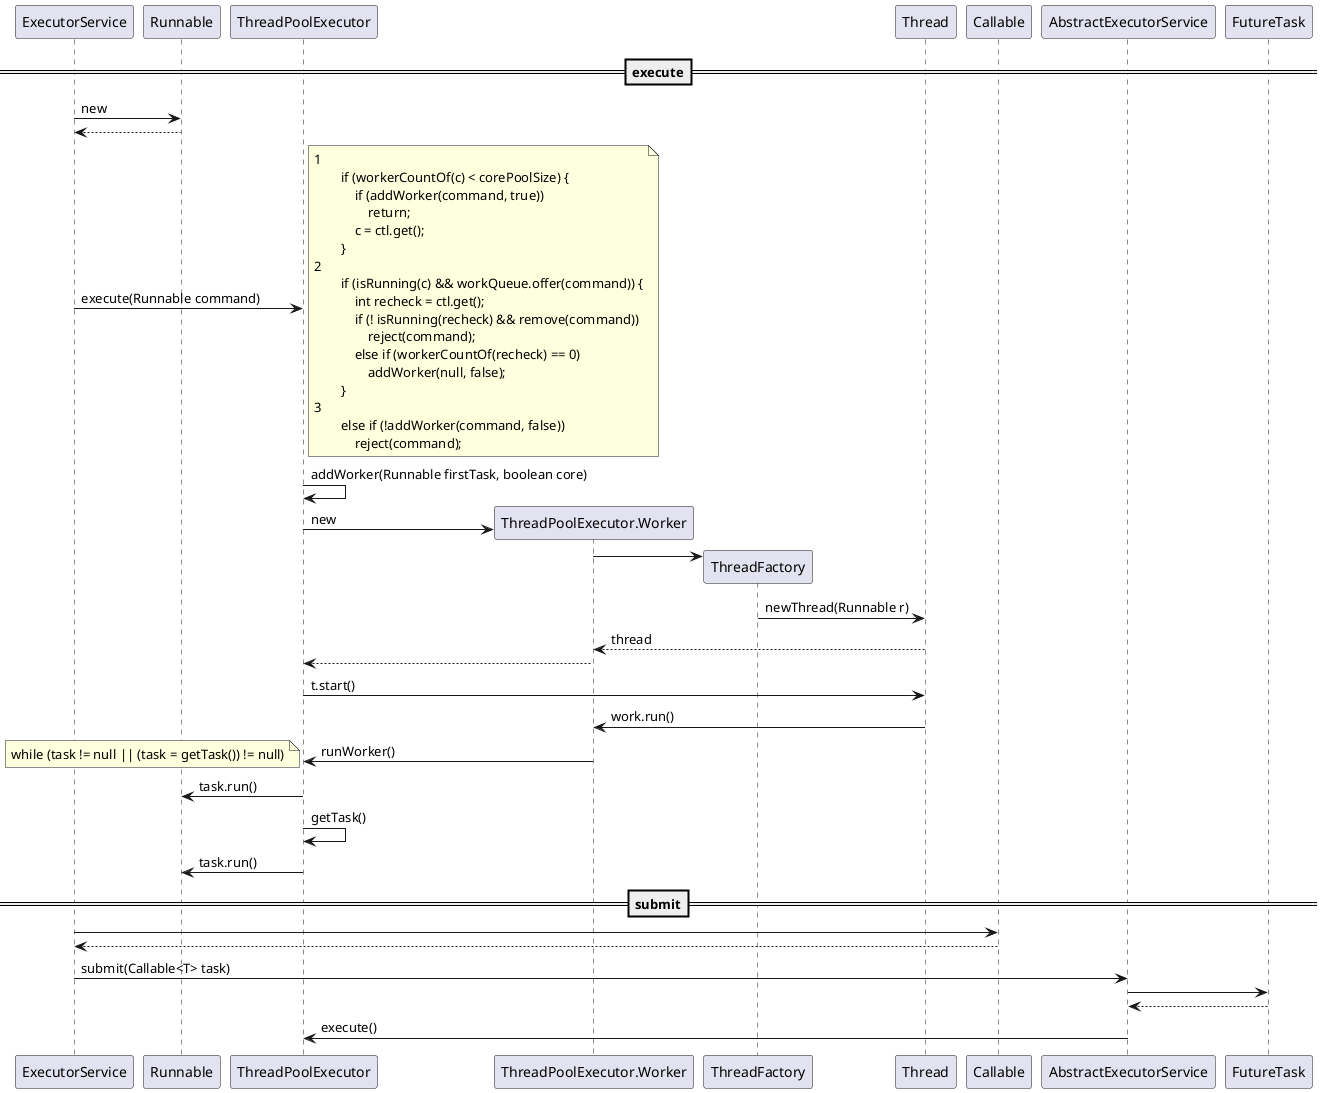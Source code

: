 @startuml
==execute==
ExecutorService -> Runnable:new
Runnable --> ExecutorService
ExecutorService -> ThreadPoolExecutor:execute(Runnable command)

note right
1
        if (workerCountOf(c) < corePoolSize) {
            if (addWorker(command, true))
                return;
            c = ctl.get();
        }
2
        if (isRunning(c) && workQueue.offer(command)) {
            int recheck = ctl.get();
            if (! isRunning(recheck) && remove(command))
                reject(command);
            else if (workerCountOf(recheck) == 0)
                addWorker(null, false);
        }
3
        else if (!addWorker(command, false))
            reject(command);
end note

ThreadPoolExecutor -> ThreadPoolExecutor:addWorker(Runnable firstTask, boolean core)
participant "ThreadPoolExecutor.Worker" as Worker
create Worker
ThreadPoolExecutor -> Worker:new

create ThreadFactory
Worker -> ThreadFactory
ThreadFactory ->Thread:newThread(Runnable r)
Thread --> Worker:thread
Worker --> ThreadPoolExecutor

ThreadPoolExecutor -> Thread:t.start()
Thread -> Worker:work.run()
Worker -> ThreadPoolExecutor:runWorker()
note left
while (task != null || (task = getTask()) != null)
end note
ThreadPoolExecutor -> Runnable:task.run()

ThreadPoolExecutor -> ThreadPoolExecutor:getTask()
ThreadPoolExecutor -> Runnable:task.run()


==submit==
ExecutorService -> Callable
Callable --> ExecutorService
ExecutorService -> AbstractExecutorService:submit(Callable<T> task)
AbstractExecutorService -> FutureTask
FutureTask --> AbstractExecutorService
AbstractExecutorService -> ThreadPoolExecutor:execute()
@enduml